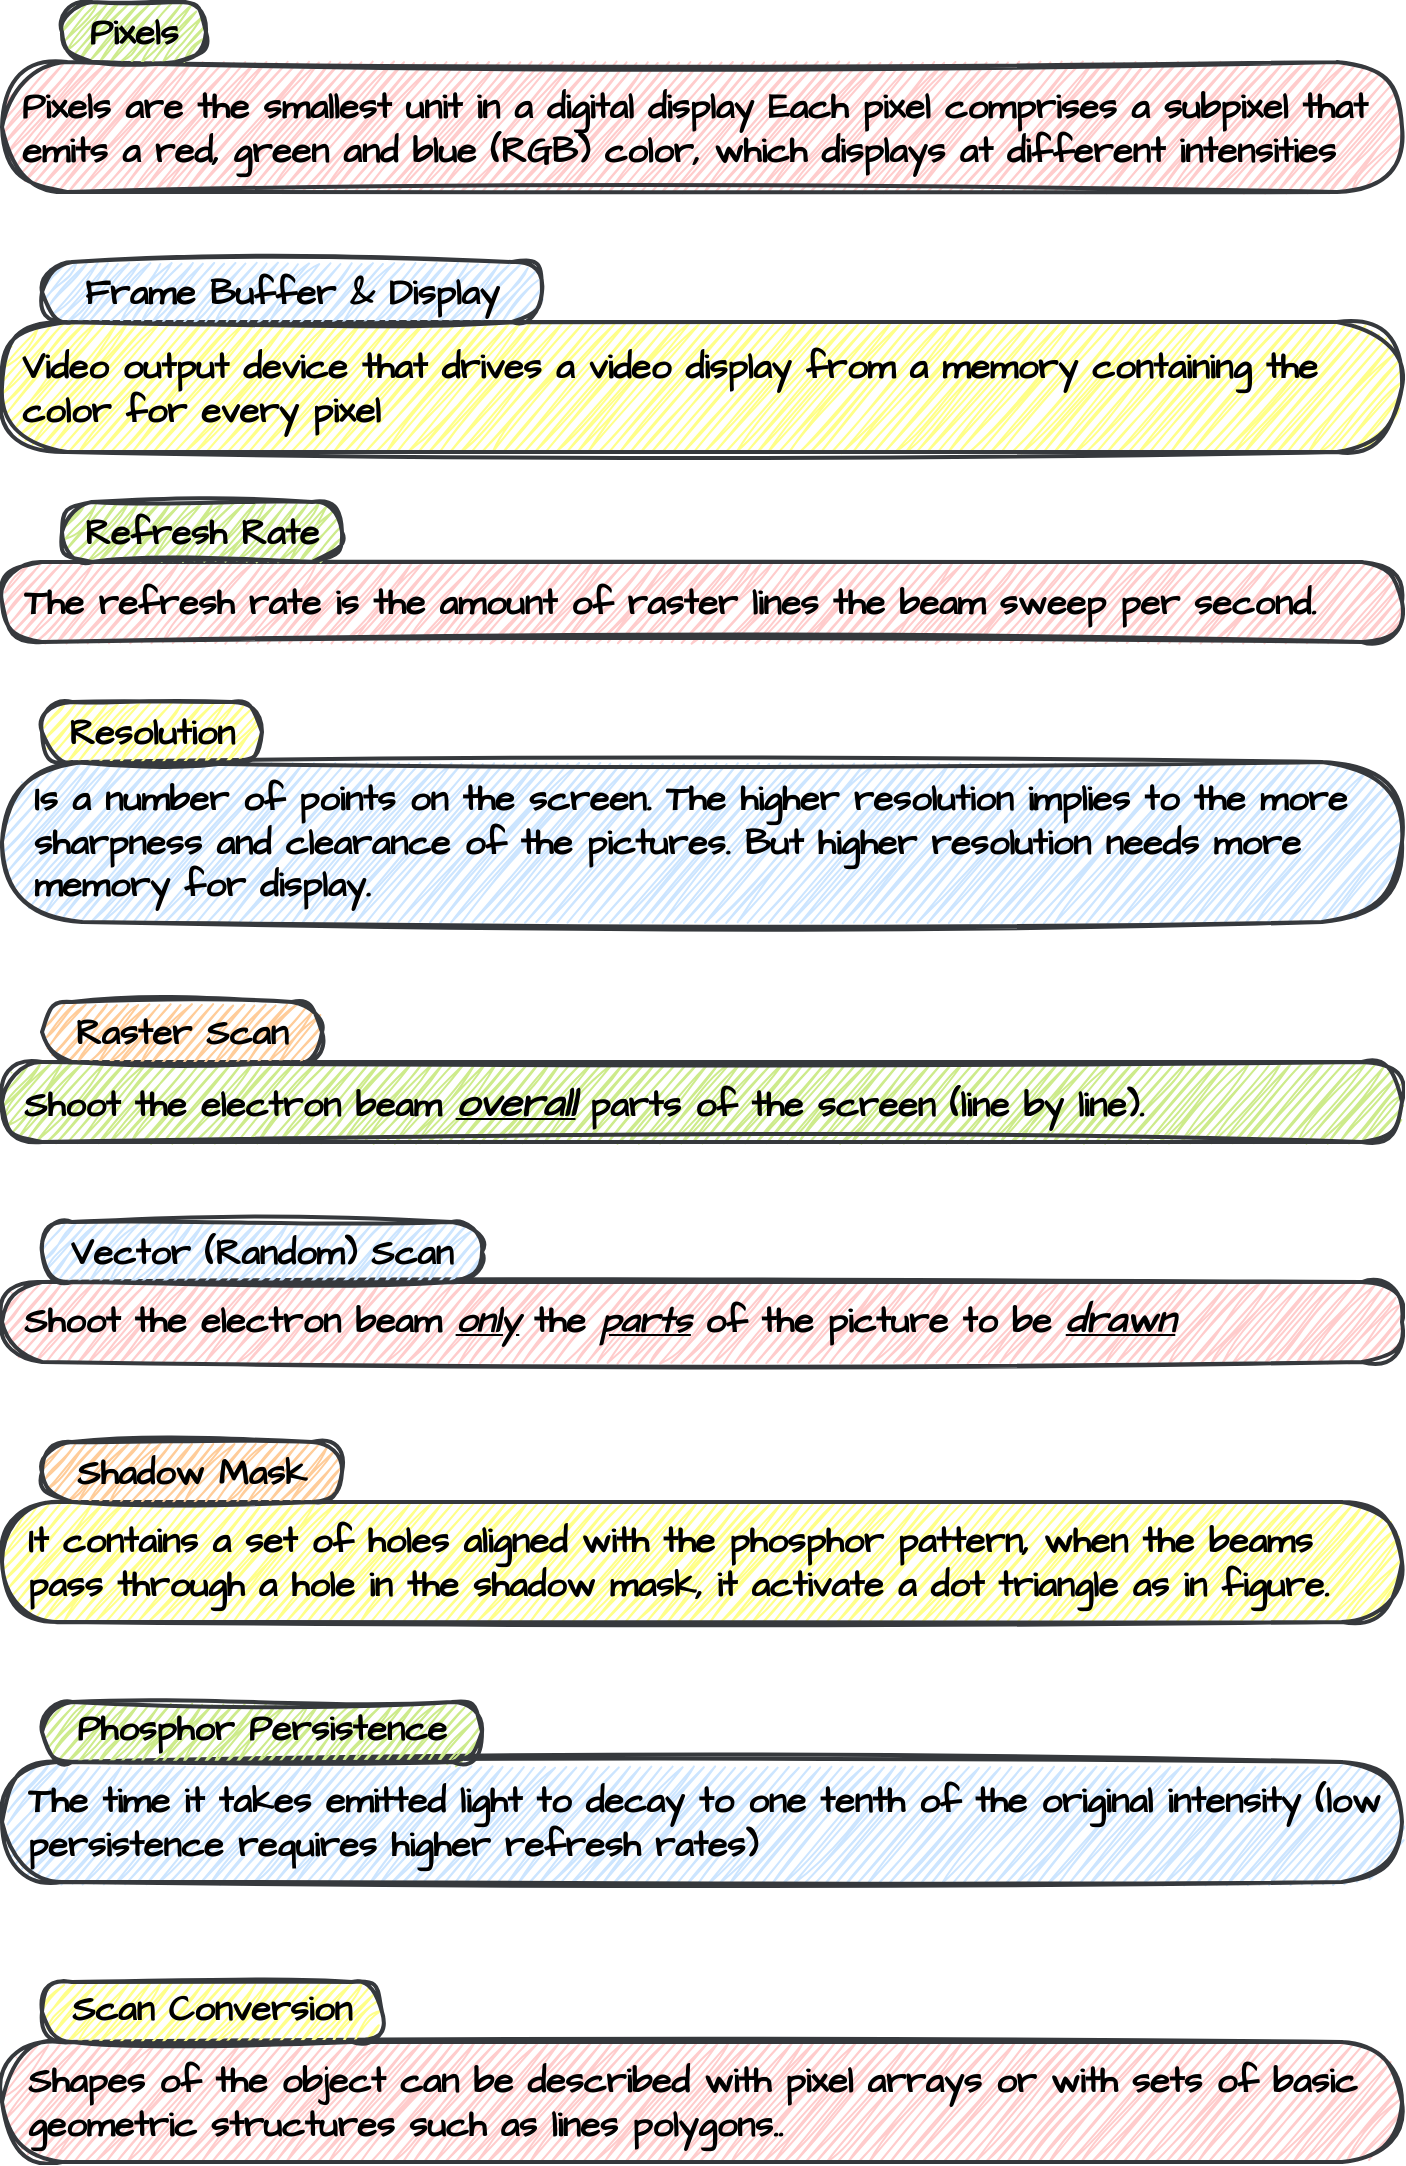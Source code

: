 <mxfile version="24.1.0" type="device">
  <diagram name="Page-1" id="f4X-83lch2x4hc1WxE7M">
    <mxGraphModel dx="1434" dy="-315" grid="1" gridSize="10" guides="1" tooltips="1" connect="1" arrows="1" fold="1" page="1" pageScale="1" pageWidth="827" pageHeight="1169" math="0" shadow="0">
      <root>
        <mxCell id="0" />
        <mxCell id="1" parent="0" />
        <mxCell id="p292q2lmp0ir0afpA0VF-21" value="" style="group" vertex="1" connectable="0" parent="1">
          <mxGeometry x="64" y="1344" width="700" height="95" as="geometry" />
        </mxCell>
        <mxCell id="c2XPkhttcCRp7YXjQPyF-1" value="&lt;div style=&quot;text-align: left;&quot;&gt;Video output device that drives a video display from a&amp;nbsp;&lt;span style=&quot;background-color: initial;&quot;&gt;memory containing the color for every pixel&lt;/span&gt;&lt;/div&gt;" style="rounded=1;whiteSpace=wrap;html=1;sketch=1;hachureGap=4;jiggle=2;curveFitting=1;fontFamily=Architects Daughter;fontSource=https%3A%2F%2Ffonts.googleapis.com%2Fcss%3Ffamily%3DArchitects%2BDaughter;arcSize=50;fillColor=#ffff88;strokeColor=#36393d;fontStyle=1;fontSize=18;strokeWidth=2;shadow=0;container=0;spacingLeft=9;" parent="p292q2lmp0ir0afpA0VF-21" vertex="1">
          <mxGeometry y="30" width="700" height="65" as="geometry" />
        </mxCell>
        <mxCell id="0-xZhpKkMX_-yZnJY7W8-87" value="Frame Buffer &amp;amp; Display" style="rounded=1;whiteSpace=wrap;html=1;sketch=1;hachureGap=4;jiggle=2;curveFitting=1;fontFamily=Architects Daughter;fontSource=https%3A%2F%2Ffonts.googleapis.com%2Fcss%3Ffamily%3DArchitects%2BDaughter;arcSize=50;fillColor=#cce5ff;strokeColor=#36393d;fontStyle=1;fontSize=18;strokeWidth=2;shadow=0;container=0;" parent="p292q2lmp0ir0afpA0VF-21" vertex="1">
          <mxGeometry x="20" width="250" height="30" as="geometry" />
        </mxCell>
        <mxCell id="p292q2lmp0ir0afpA0VF-23" value="" style="group" vertex="1" connectable="0" parent="1">
          <mxGeometry x="64" y="1214" width="700" height="95" as="geometry" />
        </mxCell>
        <mxCell id="p292q2lmp0ir0afpA0VF-7" value="&lt;div style=&quot;text-align: left;&quot;&gt;Pixels are the smallest unit in a digital display Each pixel comprises a subpixel that emits a red, green and blue (RGB) color, which displays at different intensities&lt;br&gt;&lt;/div&gt;" style="rounded=1;whiteSpace=wrap;html=1;sketch=1;hachureGap=4;jiggle=2;curveFitting=1;fontFamily=Architects Daughter;fontSource=https%3A%2F%2Ffonts.googleapis.com%2Fcss%3Ffamily%3DArchitects%2BDaughter;arcSize=50;fillColor=#ffcccc;strokeColor=#36393d;fontStyle=1;fontSize=18;strokeWidth=2;shadow=0;container=0;spacingLeft=9;" vertex="1" parent="p292q2lmp0ir0afpA0VF-23">
          <mxGeometry y="30" width="700" height="65" as="geometry" />
        </mxCell>
        <mxCell id="p292q2lmp0ir0afpA0VF-8" value="Pixels" style="rounded=1;whiteSpace=wrap;html=1;sketch=1;hachureGap=4;jiggle=2;curveFitting=1;fontFamily=Architects Daughter;fontSource=https%3A%2F%2Ffonts.googleapis.com%2Fcss%3Ffamily%3DArchitects%2BDaughter;arcSize=50;fillColor=#cdeb8b;strokeColor=#36393d;fontStyle=1;fontSize=18;strokeWidth=2;shadow=0;container=0;" vertex="1" parent="p292q2lmp0ir0afpA0VF-23">
          <mxGeometry x="30" width="72" height="30" as="geometry" />
        </mxCell>
        <mxCell id="p292q2lmp0ir0afpA0VF-26" value="" style="group" vertex="1" connectable="0" parent="1">
          <mxGeometry x="64" y="1464" width="700" height="70" as="geometry" />
        </mxCell>
        <mxCell id="p292q2lmp0ir0afpA0VF-17" value="&lt;div style=&quot;&quot;&gt;&lt;div&gt;The refresh rate is the amount of raster lines the beam sweep&amp;nbsp;&lt;span style=&quot;background-color: initial;&quot;&gt;per second.&lt;/span&gt;&lt;/div&gt;&lt;/div&gt;" style="rounded=1;whiteSpace=wrap;html=1;sketch=1;hachureGap=4;jiggle=2;curveFitting=1;fontFamily=Architects Daughter;fontSource=https%3A%2F%2Ffonts.googleapis.com%2Fcss%3Ffamily%3DArchitects%2BDaughter;arcSize=50;fillColor=#ffcccc;strokeColor=#36393d;fontStyle=1;fontSize=18;strokeWidth=2;shadow=0;container=0;spacingLeft=9;align=left;" vertex="1" parent="p292q2lmp0ir0afpA0VF-26">
          <mxGeometry y="30" width="700" height="40" as="geometry" />
        </mxCell>
        <mxCell id="p292q2lmp0ir0afpA0VF-18" value="Refresh Rate" style="rounded=1;whiteSpace=wrap;html=1;sketch=1;hachureGap=4;jiggle=2;curveFitting=1;fontFamily=Architects Daughter;fontSource=https%3A%2F%2Ffonts.googleapis.com%2Fcss%3Ffamily%3DArchitects%2BDaughter;arcSize=50;fillColor=#cdeb8b;strokeColor=#36393d;fontStyle=1;fontSize=18;strokeWidth=2;shadow=0;container=0;" vertex="1" parent="p292q2lmp0ir0afpA0VF-26">
          <mxGeometry x="30" width="140" height="30" as="geometry" />
        </mxCell>
        <mxCell id="p292q2lmp0ir0afpA0VF-27" value="" style="group;spacing=5;" vertex="1" connectable="0" parent="1">
          <mxGeometry x="64" y="1564" width="700" height="110" as="geometry" />
        </mxCell>
        <mxCell id="p292q2lmp0ir0afpA0VF-28" value="&lt;div style=&quot;text-align: left;&quot;&gt;Is a number of points on the screen. The higher resolution implies to the more sharpness and clearance of the pictures. But higher resolution needs more memory for display.&lt;br&gt;&lt;/div&gt;" style="rounded=1;whiteSpace=wrap;html=1;sketch=1;hachureGap=4;jiggle=2;curveFitting=1;fontFamily=Architects Daughter;fontSource=https%3A%2F%2Ffonts.googleapis.com%2Fcss%3Ffamily%3DArchitects%2BDaughter;arcSize=50;fillColor=#cce5ff;strokeColor=#36393d;fontStyle=1;fontSize=18;strokeWidth=2;shadow=0;container=0;spacingLeft=9;spacing=8;" vertex="1" parent="p292q2lmp0ir0afpA0VF-27">
          <mxGeometry y="30" width="700" height="80" as="geometry" />
        </mxCell>
        <mxCell id="p292q2lmp0ir0afpA0VF-29" value="Resolution" style="rounded=1;whiteSpace=wrap;html=1;sketch=1;hachureGap=4;jiggle=2;curveFitting=1;fontFamily=Architects Daughter;fontSource=https%3A%2F%2Ffonts.googleapis.com%2Fcss%3Ffamily%3DArchitects%2BDaughter;arcSize=50;fillColor=#ffff88;strokeColor=#36393d;fontStyle=1;fontSize=18;strokeWidth=2;shadow=0;container=0;" vertex="1" parent="p292q2lmp0ir0afpA0VF-27">
          <mxGeometry x="20" width="110" height="30" as="geometry" />
        </mxCell>
        <mxCell id="p292q2lmp0ir0afpA0VF-33" value="" style="group" vertex="1" connectable="0" parent="1">
          <mxGeometry x="64" y="1714" width="700" height="70" as="geometry" />
        </mxCell>
        <mxCell id="p292q2lmp0ir0afpA0VF-31" value="&lt;div style=&quot;&quot;&gt;&lt;div style=&quot;&quot;&gt;Shoot the electron beam&amp;nbsp;&lt;span style=&quot;background-color: initial;&quot;&gt;&lt;u&gt;&lt;i&gt;&lt;font style=&quot;font-size: 20px;&quot;&gt;overall&lt;/font&gt;&lt;/i&gt;&lt;/u&gt; parts of the screen (line by line).&lt;/span&gt;&lt;/div&gt;&lt;/div&gt;" style="rounded=1;whiteSpace=wrap;html=1;sketch=1;hachureGap=4;jiggle=2;curveFitting=1;fontFamily=Architects Daughter;fontSource=https%3A%2F%2Ffonts.googleapis.com%2Fcss%3Ffamily%3DArchitects%2BDaughter;arcSize=50;fillColor=#cdeb8b;strokeColor=#36393d;fontStyle=1;fontSize=18;strokeWidth=2;shadow=0;container=0;spacingLeft=9;align=left;" vertex="1" parent="p292q2lmp0ir0afpA0VF-33">
          <mxGeometry y="30" width="700" height="40" as="geometry" />
        </mxCell>
        <mxCell id="p292q2lmp0ir0afpA0VF-32" value="Raster Scan" style="rounded=1;whiteSpace=wrap;html=1;sketch=1;hachureGap=4;jiggle=2;curveFitting=1;fontFamily=Architects Daughter;fontSource=https%3A%2F%2Ffonts.googleapis.com%2Fcss%3Ffamily%3DArchitects%2BDaughter;arcSize=50;fillColor=#ffcc99;strokeColor=#36393d;fontStyle=1;fontSize=18;strokeWidth=2;shadow=0;container=0;" vertex="1" parent="p292q2lmp0ir0afpA0VF-33">
          <mxGeometry x="20" width="140" height="30" as="geometry" />
        </mxCell>
        <mxCell id="p292q2lmp0ir0afpA0VF-34" value="" style="group" vertex="1" connectable="0" parent="1">
          <mxGeometry x="64" y="1824" width="700" height="70" as="geometry" />
        </mxCell>
        <mxCell id="p292q2lmp0ir0afpA0VF-35" value="&lt;div style=&quot;&quot;&gt;&lt;div&gt;Shoot the electron beam&amp;nbsp;&lt;span style=&quot;background-color: initial;&quot;&gt;&lt;u&gt;&lt;i&gt;only&lt;/i&gt;&lt;/u&gt; the &lt;i&gt;&lt;u&gt;parts&lt;/u&gt;&lt;/i&gt; of the picture to be &lt;u&gt;&lt;i&gt;&lt;font style=&quot;font-size: 19px;&quot;&gt;drawn&lt;/font&gt;&lt;/i&gt;&lt;/u&gt;&lt;/span&gt;&lt;/div&gt;&lt;/div&gt;" style="rounded=1;whiteSpace=wrap;html=1;sketch=1;hachureGap=4;jiggle=2;curveFitting=1;fontFamily=Architects Daughter;fontSource=https%3A%2F%2Ffonts.googleapis.com%2Fcss%3Ffamily%3DArchitects%2BDaughter;arcSize=50;fillColor=#ffcccc;strokeColor=#36393d;fontStyle=1;fontSize=18;strokeWidth=2;shadow=0;container=0;spacingLeft=9;align=left;" vertex="1" parent="p292q2lmp0ir0afpA0VF-34">
          <mxGeometry y="30" width="700" height="40" as="geometry" />
        </mxCell>
        <mxCell id="p292q2lmp0ir0afpA0VF-36" value="Vector (Random) Scan" style="rounded=1;whiteSpace=wrap;html=1;sketch=1;hachureGap=4;jiggle=2;curveFitting=1;fontFamily=Architects Daughter;fontSource=https%3A%2F%2Ffonts.googleapis.com%2Fcss%3Ffamily%3DArchitects%2BDaughter;arcSize=50;fillColor=#cce5ff;strokeColor=#36393d;fontStyle=1;fontSize=18;strokeWidth=2;shadow=0;container=0;" vertex="1" parent="p292q2lmp0ir0afpA0VF-34">
          <mxGeometry x="20" width="220" height="30" as="geometry" />
        </mxCell>
        <mxCell id="p292q2lmp0ir0afpA0VF-37" value="" style="group" vertex="1" connectable="0" parent="1">
          <mxGeometry x="64" y="1934" width="700" height="90" as="geometry" />
        </mxCell>
        <mxCell id="p292q2lmp0ir0afpA0VF-38" value="&lt;div style=&quot;&quot;&gt;It contains a set of holes aligned with the phosphor pattern, when the beams pass through a hole in the shadow mask, it activate a dot triangle as in figure.&lt;br&gt;&lt;/div&gt;" style="rounded=1;whiteSpace=wrap;html=1;sketch=1;hachureGap=4;jiggle=2;curveFitting=1;fontFamily=Architects Daughter;fontSource=https%3A%2F%2Ffonts.googleapis.com%2Fcss%3Ffamily%3DArchitects%2BDaughter;arcSize=50;fillColor=#ffff88;strokeColor=#36393d;fontStyle=1;fontSize=18;strokeWidth=2;shadow=0;container=0;spacingLeft=9;align=left;spacing=4;" vertex="1" parent="p292q2lmp0ir0afpA0VF-37">
          <mxGeometry y="30" width="700" height="60" as="geometry" />
        </mxCell>
        <mxCell id="p292q2lmp0ir0afpA0VF-39" value="Shadow Mask" style="rounded=1;whiteSpace=wrap;html=1;sketch=1;hachureGap=4;jiggle=2;curveFitting=1;fontFamily=Architects Daughter;fontSource=https%3A%2F%2Ffonts.googleapis.com%2Fcss%3Ffamily%3DArchitects%2BDaughter;arcSize=50;fillColor=#ffcc99;strokeColor=#36393d;fontStyle=1;fontSize=18;strokeWidth=2;shadow=0;container=0;" vertex="1" parent="p292q2lmp0ir0afpA0VF-37">
          <mxGeometry x="20" width="150" height="30" as="geometry" />
        </mxCell>
        <mxCell id="p292q2lmp0ir0afpA0VF-40" value="" style="group" vertex="1" connectable="0" parent="1">
          <mxGeometry x="64" y="2064" width="700" height="90" as="geometry" />
        </mxCell>
        <mxCell id="p292q2lmp0ir0afpA0VF-41" value="&lt;div style=&quot;&quot;&gt;&lt;div&gt;The time it takes emitted light&amp;nbsp;&lt;span style=&quot;background-color: initial;&quot;&gt;to decay to one tenth of the original intensity (low persistence&amp;nbsp;&lt;/span&gt;&lt;span style=&quot;background-color: initial;&quot;&gt;requires higher refresh rates)&lt;/span&gt;&lt;/div&gt;&lt;/div&gt;" style="rounded=1;whiteSpace=wrap;html=1;sketch=1;hachureGap=4;jiggle=2;curveFitting=1;fontFamily=Architects Daughter;fontSource=https%3A%2F%2Ffonts.googleapis.com%2Fcss%3Ffamily%3DArchitects%2BDaughter;arcSize=50;fillColor=#cce5ff;strokeColor=#36393d;fontStyle=1;fontSize=18;strokeWidth=2;shadow=0;container=0;spacingLeft=9;align=left;spacing=4;" vertex="1" parent="p292q2lmp0ir0afpA0VF-40">
          <mxGeometry y="30" width="700" height="60" as="geometry" />
        </mxCell>
        <mxCell id="p292q2lmp0ir0afpA0VF-42" value="Phosphor Persistence" style="rounded=1;whiteSpace=wrap;html=1;sketch=1;hachureGap=4;jiggle=2;curveFitting=1;fontFamily=Architects Daughter;fontSource=https%3A%2F%2Ffonts.googleapis.com%2Fcss%3Ffamily%3DArchitects%2BDaughter;arcSize=50;fillColor=#cdeb8b;strokeColor=#36393d;fontStyle=1;fontSize=18;strokeWidth=2;shadow=0;container=0;spacingBottom=4;" vertex="1" parent="p292q2lmp0ir0afpA0VF-40">
          <mxGeometry x="20" width="220" height="30" as="geometry" />
        </mxCell>
        <mxCell id="p292q2lmp0ir0afpA0VF-43" value="" style="group" vertex="1" connectable="0" parent="1">
          <mxGeometry x="64" y="2204" width="700" height="90" as="geometry" />
        </mxCell>
        <mxCell id="p292q2lmp0ir0afpA0VF-44" value="&lt;div style=&quot;&quot;&gt;&lt;div&gt;Shapes of the object can be described with pixel&amp;nbsp;&lt;span style=&quot;background-color: initial;&quot;&gt;arrays or with sets of basic geometric structures&amp;nbsp;&lt;/span&gt;&lt;span style=&quot;background-color: initial;&quot;&gt;such as lines polygons..&lt;/span&gt;&lt;/div&gt;&lt;/div&gt;" style="rounded=1;whiteSpace=wrap;html=1;sketch=1;hachureGap=4;jiggle=2;curveFitting=1;fontFamily=Architects Daughter;fontSource=https%3A%2F%2Ffonts.googleapis.com%2Fcss%3Ffamily%3DArchitects%2BDaughter;arcSize=50;fillColor=#ffcccc;strokeColor=#36393d;fontStyle=1;fontSize=18;strokeWidth=2;shadow=0;container=0;spacingLeft=9;align=left;spacing=4;" vertex="1" parent="p292q2lmp0ir0afpA0VF-43">
          <mxGeometry y="30" width="700" height="60" as="geometry" />
        </mxCell>
        <mxCell id="p292q2lmp0ir0afpA0VF-45" value="Scan Conversion" style="rounded=1;whiteSpace=wrap;html=1;sketch=1;hachureGap=4;jiggle=2;curveFitting=1;fontFamily=Architects Daughter;fontSource=https%3A%2F%2Ffonts.googleapis.com%2Fcss%3Ffamily%3DArchitects%2BDaughter;arcSize=50;fillColor=#ffff88;strokeColor=#36393d;fontStyle=1;fontSize=18;strokeWidth=2;shadow=0;container=0;spacingBottom=4;" vertex="1" parent="p292q2lmp0ir0afpA0VF-43">
          <mxGeometry x="20" width="170" height="30" as="geometry" />
        </mxCell>
      </root>
    </mxGraphModel>
  </diagram>
</mxfile>
